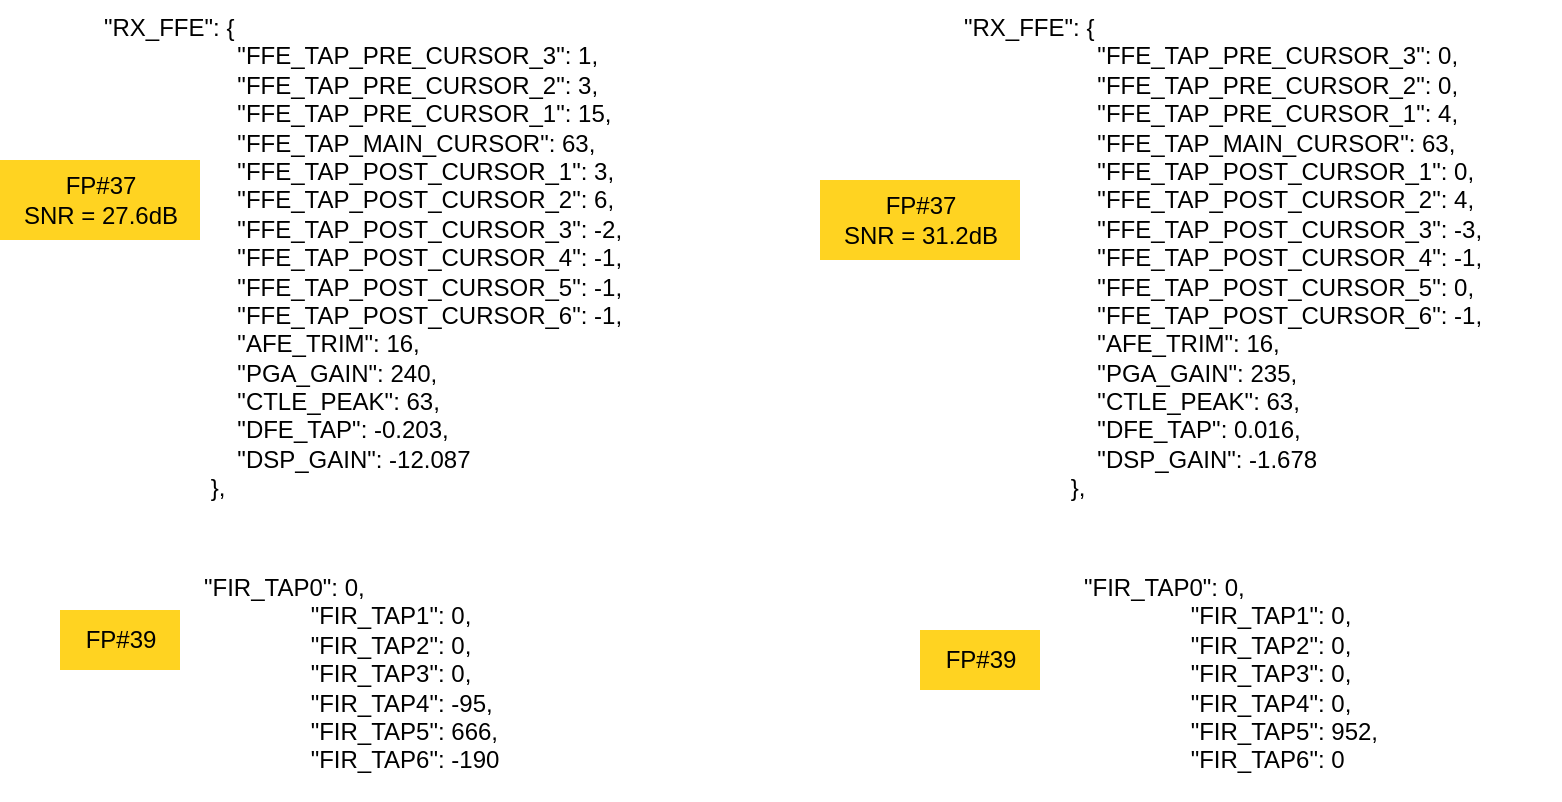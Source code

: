 <mxfile version="25.0.1">
  <diagram name="Page-1" id="14KBRM82nE5KwHT6K0_8">
    <mxGraphModel dx="1862" dy="489" grid="1" gridSize="10" guides="1" tooltips="1" connect="1" arrows="1" fold="1" page="1" pageScale="1" pageWidth="850" pageHeight="1100" math="0" shadow="0">
      <root>
        <mxCell id="0" />
        <mxCell id="1" parent="0" />
        <mxCell id="aAbNGBIdNx-aG0YcL8BD-1" value="&quot;RX_FFE&quot;: {&#xa;                    &quot;FFE_TAP_PRE_CURSOR_3&quot;: 1,&#xa;                    &quot;FFE_TAP_PRE_CURSOR_2&quot;: 3,&#xa;                    &quot;FFE_TAP_PRE_CURSOR_1&quot;: 15,&#xa;                    &quot;FFE_TAP_MAIN_CURSOR&quot;: 63,&#xa;                    &quot;FFE_TAP_POST_CURSOR_1&quot;: 3,&#xa;                    &quot;FFE_TAP_POST_CURSOR_2&quot;: 6,&#xa;                    &quot;FFE_TAP_POST_CURSOR_3&quot;: -2,&#xa;                    &quot;FFE_TAP_POST_CURSOR_4&quot;: -1,&#xa;                    &quot;FFE_TAP_POST_CURSOR_5&quot;: -1,&#xa;                    &quot;FFE_TAP_POST_CURSOR_6&quot;: -1,&#xa;                    &quot;AFE_TRIM&quot;: 16,&#xa;                    &quot;PGA_GAIN&quot;: 240,&#xa;                    &quot;CTLE_PEAK&quot;: 63,&#xa;                    &quot;DFE_TAP&quot;: -0.203,&#xa;                    &quot;DSP_GAIN&quot;: -12.087&#xa;                }," style="text;whiteSpace=wrap;" vertex="1" parent="1">
          <mxGeometry x="30" y="30" width="300" height="270" as="geometry" />
        </mxCell>
        <mxCell id="aAbNGBIdNx-aG0YcL8BD-2" value="FP#37&lt;div&gt;SNR = 27.6dB&lt;/div&gt;" style="text;html=1;align=center;verticalAlign=middle;resizable=0;points=[];autosize=1;strokeColor=none;fillColor=#FFD321;" vertex="1" parent="1">
          <mxGeometry x="-20" y="110" width="100" height="40" as="geometry" />
        </mxCell>
        <mxCell id="aAbNGBIdNx-aG0YcL8BD-4" value="&quot;RX_FFE&quot;: {&#xa;                    &quot;FFE_TAP_PRE_CURSOR_3&quot;: 0,&#xa;                    &quot;FFE_TAP_PRE_CURSOR_2&quot;: 0,&#xa;                    &quot;FFE_TAP_PRE_CURSOR_1&quot;: 4,&#xa;                    &quot;FFE_TAP_MAIN_CURSOR&quot;: 63,&#xa;                    &quot;FFE_TAP_POST_CURSOR_1&quot;: 0,&#xa;                    &quot;FFE_TAP_POST_CURSOR_2&quot;: 4,&#xa;                    &quot;FFE_TAP_POST_CURSOR_3&quot;: -3,&#xa;                    &quot;FFE_TAP_POST_CURSOR_4&quot;: -1,&#xa;                    &quot;FFE_TAP_POST_CURSOR_5&quot;: 0,&#xa;                    &quot;FFE_TAP_POST_CURSOR_6&quot;: -1,&#xa;                    &quot;AFE_TRIM&quot;: 16,&#xa;                    &quot;PGA_GAIN&quot;: 235,&#xa;                    &quot;CTLE_PEAK&quot;: 63,&#xa;                    &quot;DFE_TAP&quot;: 0.016,&#xa;                    &quot;DSP_GAIN&quot;: -1.678&#xa;                }," style="text;whiteSpace=wrap;" vertex="1" parent="1">
          <mxGeometry x="460" y="30" width="300" height="270" as="geometry" />
        </mxCell>
        <mxCell id="aAbNGBIdNx-aG0YcL8BD-5" value="FP#37&lt;div&gt;SNR = 31.2dB&lt;/div&gt;" style="text;html=1;align=center;verticalAlign=middle;resizable=0;points=[];autosize=1;strokeColor=none;fillColor=#FFD321;" vertex="1" parent="1">
          <mxGeometry x="390" y="120" width="100" height="40" as="geometry" />
        </mxCell>
        <mxCell id="aAbNGBIdNx-aG0YcL8BD-6" value="&quot;FIR_TAP0&quot;: 0,&#xa;                &quot;FIR_TAP1&quot;: 0,&#xa;                &quot;FIR_TAP2&quot;: 0,&#xa;                &quot;FIR_TAP3&quot;: 0,&#xa;                &quot;FIR_TAP4&quot;: 0,&#xa;                &quot;FIR_TAP5&quot;: 952,&#xa;                &quot;FIR_TAP6&quot;: 0" style="text;whiteSpace=wrap;" vertex="1" parent="1">
          <mxGeometry x="520" y="310" width="180" height="120" as="geometry" />
        </mxCell>
        <mxCell id="aAbNGBIdNx-aG0YcL8BD-8" value="&quot;FIR_TAP0&quot;: 0,&#xa;                &quot;FIR_TAP1&quot;: 0,&#xa;                &quot;FIR_TAP2&quot;: 0,&#xa;                &quot;FIR_TAP3&quot;: 0,&#xa;                &quot;FIR_TAP4&quot;: -95,&#xa;                &quot;FIR_TAP5&quot;: 666,&#xa;                &quot;FIR_TAP6&quot;: -190" style="text;whiteSpace=wrap;" vertex="1" parent="1">
          <mxGeometry x="80" y="310" width="180" height="120" as="geometry" />
        </mxCell>
        <mxCell id="aAbNGBIdNx-aG0YcL8BD-9" value="FP#39" style="text;html=1;align=center;verticalAlign=middle;resizable=0;points=[];autosize=1;strokeColor=none;fillColor=#FFD321;" vertex="1" parent="1">
          <mxGeometry x="10" y="335" width="60" height="30" as="geometry" />
        </mxCell>
        <mxCell id="aAbNGBIdNx-aG0YcL8BD-10" value="FP#39" style="text;html=1;align=center;verticalAlign=middle;resizable=0;points=[];autosize=1;strokeColor=none;fillColor=#FFD321;" vertex="1" parent="1">
          <mxGeometry x="440" y="345" width="60" height="30" as="geometry" />
        </mxCell>
      </root>
    </mxGraphModel>
  </diagram>
</mxfile>
